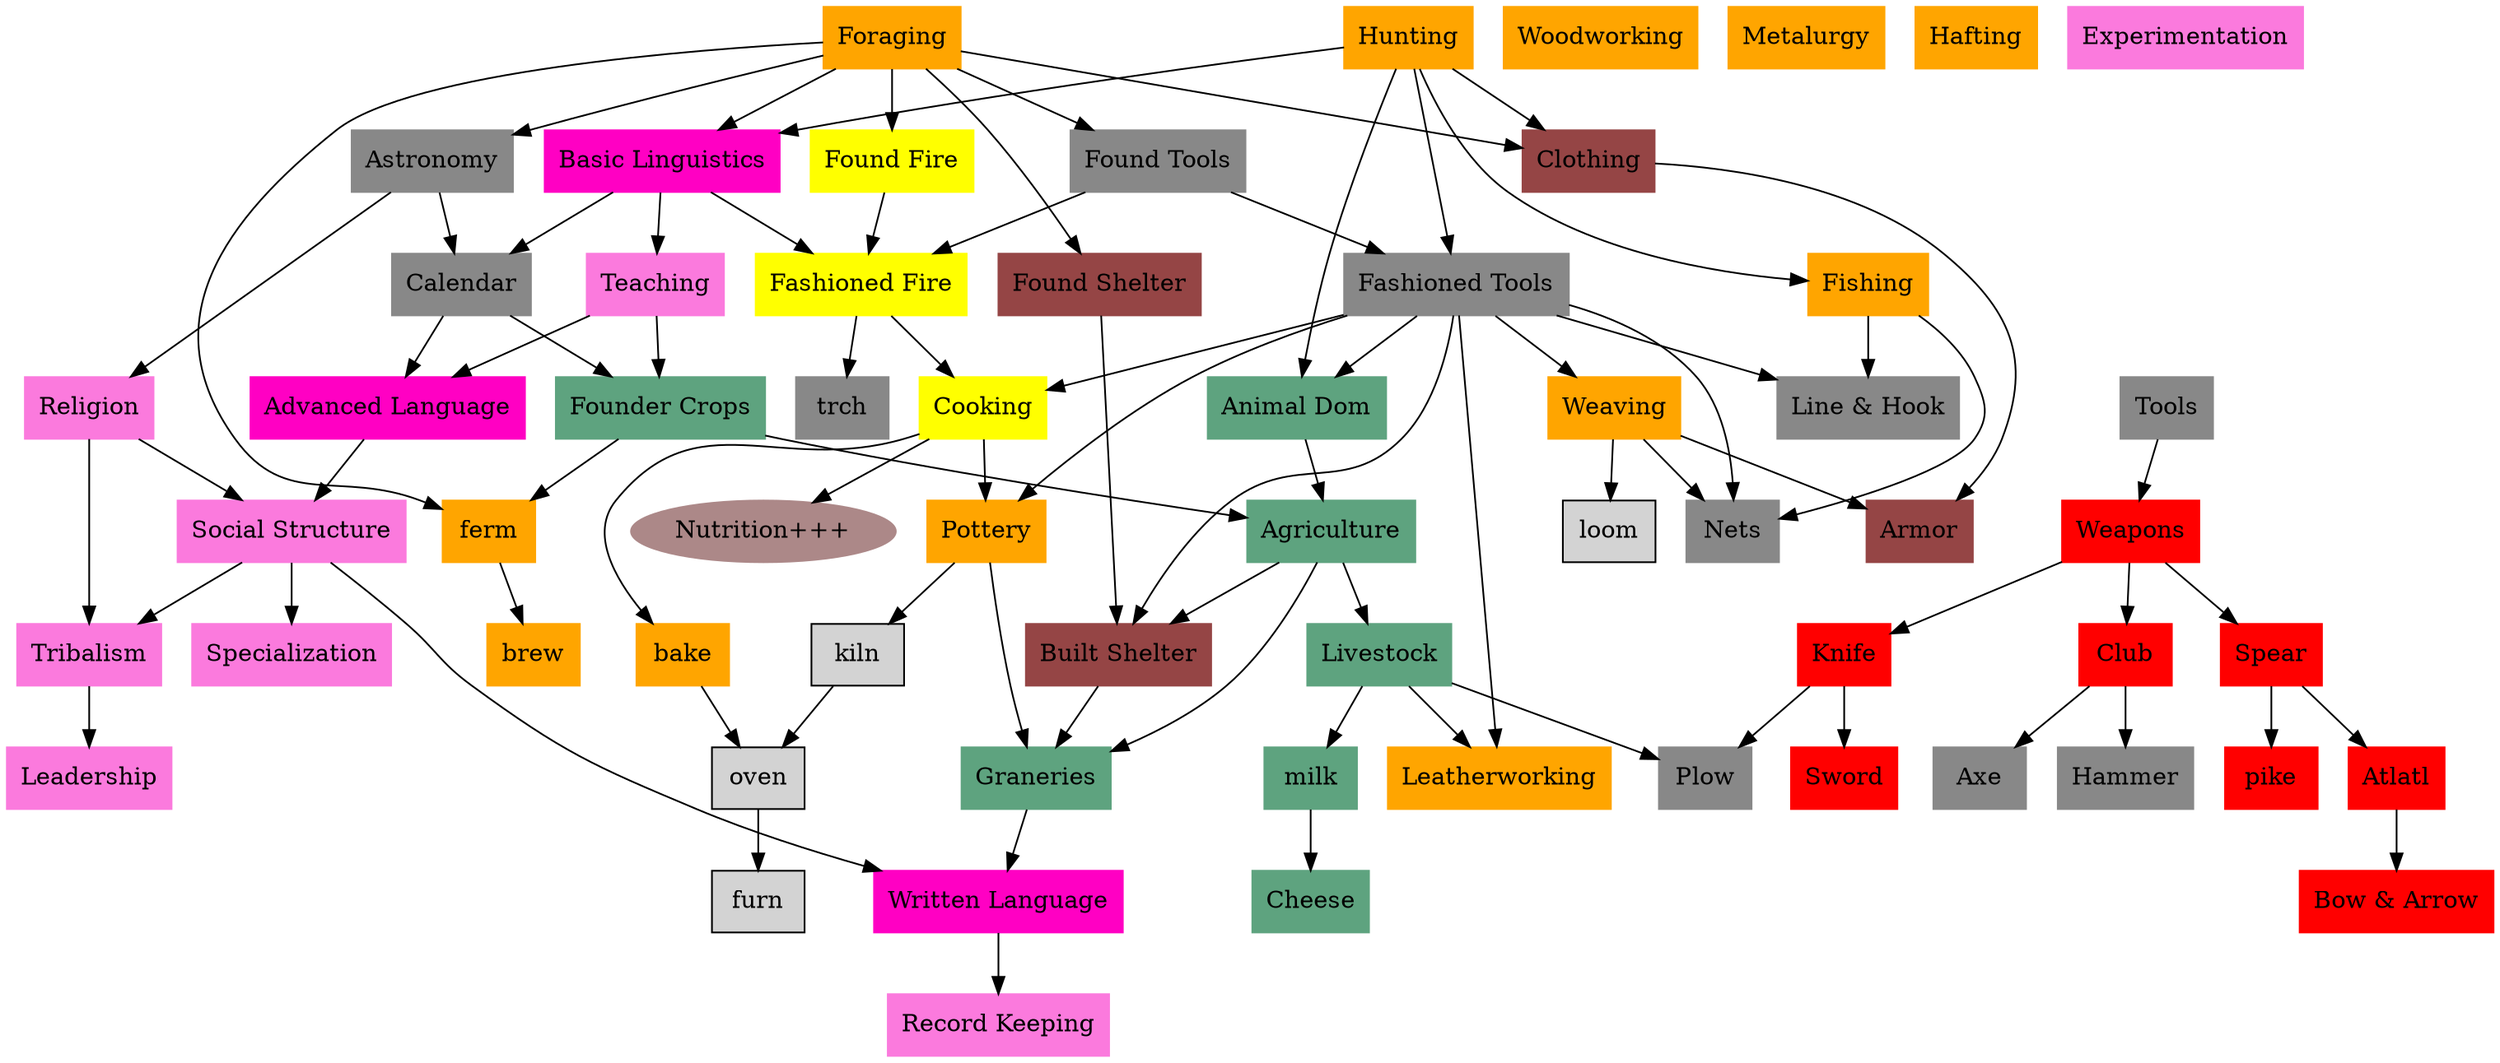 digraph TechTree {
    // rankdir=LR;

    // Default node style
    node [shape=box, style=filled]


    subgraph process {
        node [color="orange"]

        scav [label="Foraging"]
        hunt [label="Hunting"]
        fish [label="Fishing"]

        pott [label="Pottery"]
        weav [label="Weaving"]
        leat [label="Leatherworking"]
        wood [label="Woodworking"]
        meta [label="Metalurgy"]

        haft [label="Hafting"]

        bake
        ferm
        brew
    }

    // Define styles for technologies and concepts
    subgraph tools {
        node [color="#888888"]

        tool [label="Found Tools"]
        tools [label="Tools"]

        plow [label="Plow"]
        fash [label="Fashioned Tools"]

        asto [label="Astronomy"]
        cale [label="Calendar"]

        axe  [label="Axe"]
        hamm [label="Hammer"]

        nets [label="Nets"] 
        line [label="Line & Hook"]
        trch
    } 

    subgraph weapons {
        node [color="red"]

        weap [label="Weapons"]
        club [label="Club"]
        knif [label="Knife"]
        sper [label="Spear"]
        atll [label="Atlatl"]
        arow [label="Bow & Arrow"]
        pike
        swrd [label="Sword"]
    }

    subgraph protection {
        node [color="#954545"]

        shlt [label="Found Shelter"]
        clot [label="Clothing"]
        armr [label="Armor"]       
        shel [label="Built Shelter"]
    }

    subgraph food {
        node [color="#5ea37f"]
        // leva [label="Levallois Technique"]
        agr [label="Agriculture"]
        doma [label="Animal Dom"]
        livs [label="Livestock"]
        domc [label="Founder Crops"]
        gran [label="Graneries"]

        milk
        "Cheese"
    }

    subgraph energy {
        node [color="yellow"]

        burn [label="Found Fire"]
        fire [label="Fashioned Fire"]
        cook [label="Cooking"]
    }

    subgraph comms_application {
        node [color="#fb7add"]
        // stry [label="Storytelling"]
        // hist [label="History"]
    }

    // Communication subgraph with nested levels
    subgraph communication {
        label = "Communication";
        node [color="#ff00c3"];

        // body [label="Body Language"]
        verb [label="Basic Linguistics"]
        lang [label="Advanced Language"]
        word [label="Written Language"]
    }

    subgraph concept_social {
        node [color="#fb7add"]
        expt [label="Experimentation"]
        spec [label="Specialization"]
        relg [label="Religion"]
        stru [label="Social Structure"]
        reco [label="Record Keeping"]
        trib [label="Tribalism"]
        teac [label="Teaching"]

        lead [label="Leadership"]
    }

    subgraph evolution {
        node [shape=oval]

        evnu [label="Nutrition+++" color="#ac8888"]
    }


    tools -> { weap }
    
    burn -> fire
    
    fire -> { cook trch }
    
    scav -> { burn tool asto clot verb ferm shlt }
    
    hunt -> { fash fish doma clot verb }

    fish -> { nets line }

    shlt -> { shel }
    asto -> { cale relg }

    verb -> { fire teac cale }
    
    lang -> { stru }
    
    word -> reco
    
    tool -> { fire fash }
    
    fash -> { pott cook weav shel doma leat line nets }

    weap -> { knif club sper }

    knif -> { swrd plow }

    club -> { hamm axe }

    sper -> { atll pike }
    
    atll -> arow

    weav -> { armr loom nets }

    cook -> { pott evnu bake }

    ferm -> { brew } 

    bake -> { oven }

    cale -> { domc lang }
    
    teac -> { lang domc }

    relg -> { stru trib }

    stru -> { spec trib word }

    trib -> lead
    
    doma -> { agr } 

    domc -> { agr ferm }
    
    agr -> { shel livs gran }

    livs -> { plow milk leat }

    clot -> { armr }

    milk -> Cheese

    gran -> word

    shel -> { gran }

    pott -> { gran kiln }

    kiln -> oven -> furn

}